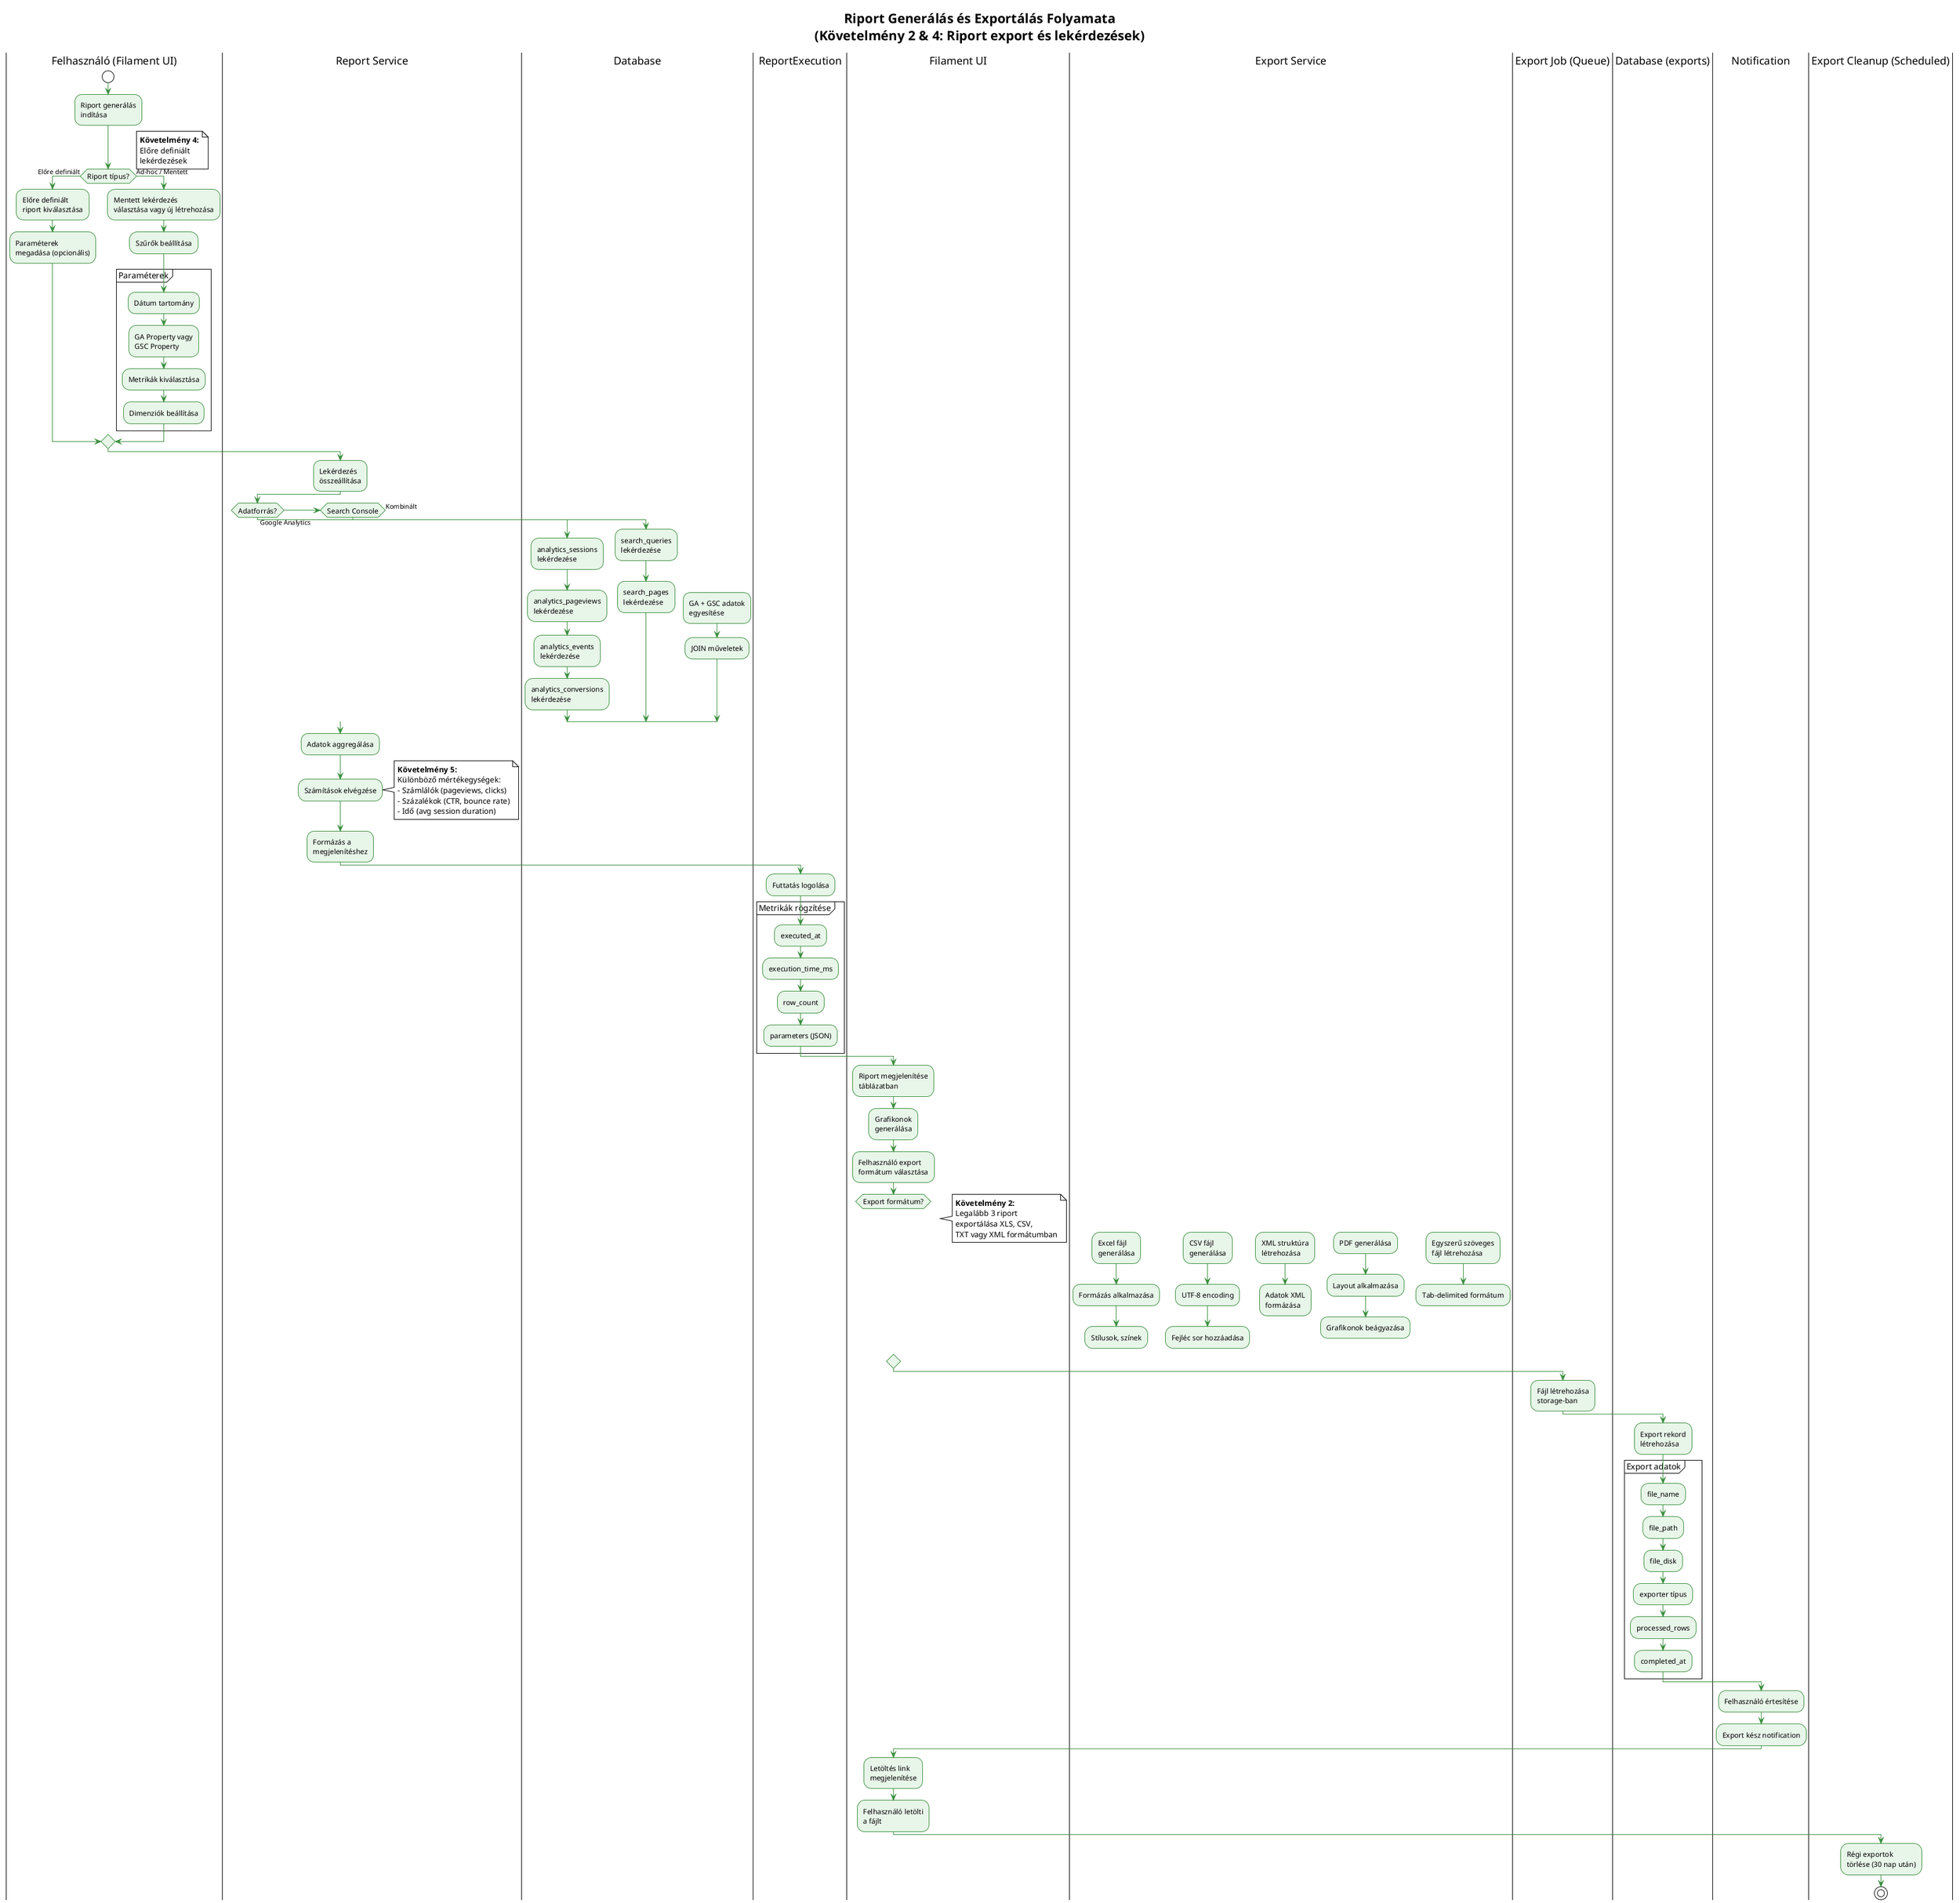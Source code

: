 @startuml Riport Generálás és Exportálás Folyamata

!theme plain
skinparam ActivityBackgroundColor #E8F5E9
skinparam ActivityBorderColor #388E3C
skinparam ActivityFontSize 12
skinparam ArrowColor #388E3C

title Riport Generálás és Exportálás Folyamata\n(Követelmény 2 & 4: Riport export és lekérdezések)

|Felhasználó (Filament UI)|
start
:Riport generálás\nindítása;

if (Riport típus?) then (Előre definiált)
  note right
    **Követelmény 4:**
    Előre definiált
    lekérdezések
  end note
  :Előre definiált\nriport kiválasztása;
  :Paraméterek\nmegadása (opcionális);
else (Ad-hoc / Mentett)
  note right
    **Követelmény 4:**
    Paraméterezhető
    lekérdezések
  end note
  :Mentett lekérdezés\nválasztása vagy új létrehozása;
  :Szűrők beállítása;
  partition "Paraméterek" {
    :Dátum tartomány;
    :GA Property vagy\nGSC Property;
    :Metrikák kiválasztása;
    :Dimenziók beállítása;
  }
endif

|Report Service|
:Lekérdezés\nösszeállítása;

if (Adatforrás?) then (Google Analytics)
  |Database|
  :analytics_sessions\nlekérdezése;
  :analytics_pageviews\nlekérdezése;
  :analytics_events\nlekérdezése;
  :analytics_conversions\nlekérdezése;
elseif (Search Console) then
  |Database|
  :search_queries\nlekérdezése;
  :search_pages\nlekérdezése;
else (Kombinált)
  |Database|
  :GA + GSC adatok\negyesítése;
  :JOIN műveletek;
endif

|Report Service|
:Adatok aggregálása;
:Számítások elvégzése;
note right
  **Követelmény 5:**
  Különböző mértékegységek:
  - Számlálók (pageviews, clicks)
  - Százalékok (CTR, bounce rate)
  - Idő (avg session duration)
end note

:Formázás a\nmegjelenítéshez;

|ReportExecution|
:Futtatás logolása;
partition "Metrikák rögzítése" {
  :executed_at;
  :execution_time_ms;
  :row_count;
  :parameters (JSON);
}

|Filament UI|
:Riport megjelenítése\ntáblázatban;
:Grafikonok\ngenerálása;

:Felhasználó export\nformátum választása;

switch (Export formátum?)
case (Excel/XLS)
  note right
    **Követelmény 2:**
    Legalább 3 riport
    exportálása XLS, CSV,
    TXT vagy XML formátumban
  end note
  |Export Service|
  :Excel fájl\ngenerálása;
  :Formázás alkalmazása;
  :Stílusok, színek;
case (CSV)
  |Export Service|
  :CSV fájl\ngenerálása;
  :UTF-8 encoding;
  :Fejléc sor hozzáadása;
case (XML)
  |Export Service|
  :XML struktúra\nlétrehozása;
  :Adatok XML\nformázása;
case (PDF)
  |Export Service|
  :PDF generálása;
  :Layout alkalmazása;
  :Grafikonok beágyazása;
case (TXT)
  |Export Service|
  :Egyszerű szöveges\nfájl létrehozása;
  :Tab-delimited formátum;
endswitch

|Export Job (Queue)|
:Fájl létrehozása\nstorage-ban;

|Database (exports)|
:Export rekord\nlétrehozása;
partition "Export adatok" {
  :file_name;
  :file_path;
  :file_disk;
  :exporter típus;
  :processed_rows;
  :completed_at;
}

|Notification|
:Felhasználó értesítése;
:Export kész notification;

|Filament UI|
:Letöltés link\nmegjelenítése;

:Felhasználó letölti\na fájlt;

|Export Cleanup (Scheduled)|
:Régi exportok\ntörlése (30 nap után);

stop

@enduml
